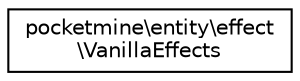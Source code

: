 digraph "Graphical Class Hierarchy"
{
 // INTERACTIVE_SVG=YES
 // LATEX_PDF_SIZE
  edge [fontname="Helvetica",fontsize="10",labelfontname="Helvetica",labelfontsize="10"];
  node [fontname="Helvetica",fontsize="10",shape=record];
  rankdir="LR";
  Node0 [label="pocketmine\\entity\\effect\l\\VanillaEffects",height=0.2,width=0.4,color="black", fillcolor="white", style="filled",URL="$d9/d5f/classpocketmine_1_1entity_1_1effect_1_1_vanilla_effects.html",tooltip=" "];
}
